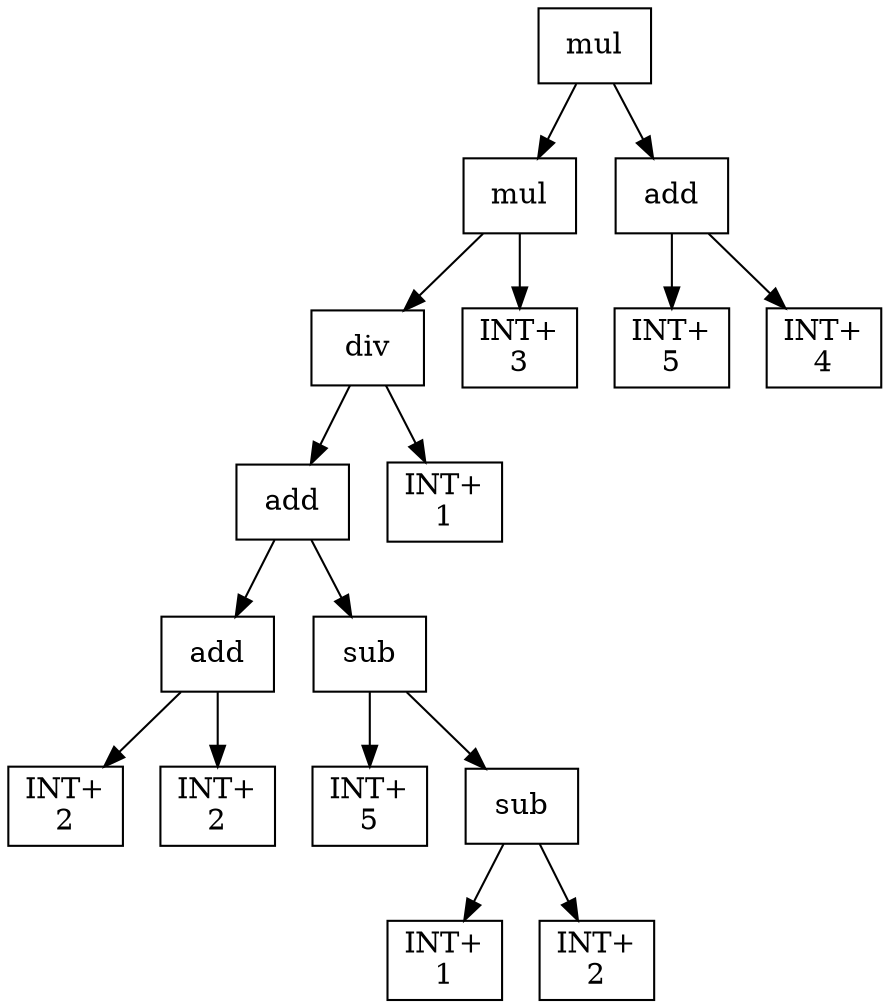 digraph expr {
  node [shape=box];
  n1 [label="mul"];
  n2 [label="mul"];
  n3 [label="div"];
  n4 [label="add"];
  n5 [label="add"];
  n6 [label="INT+\n2"];
  n7 [label="INT+\n2"];
  n5 -> n6;
  n5 -> n7;
  n8 [label="sub"];
  n9 [label="INT+\n5"];
  n10 [label="sub"];
  n11 [label="INT+\n1"];
  n12 [label="INT+\n2"];
  n10 -> n11;
  n10 -> n12;
  n8 -> n9;
  n8 -> n10;
  n4 -> n5;
  n4 -> n8;
  n13 [label="INT+\n1"];
  n3 -> n4;
  n3 -> n13;
  n14 [label="INT+\n3"];
  n2 -> n3;
  n2 -> n14;
  n15 [label="add"];
  n16 [label="INT+\n5"];
  n17 [label="INT+\n4"];
  n15 -> n16;
  n15 -> n17;
  n1 -> n2;
  n1 -> n15;
}